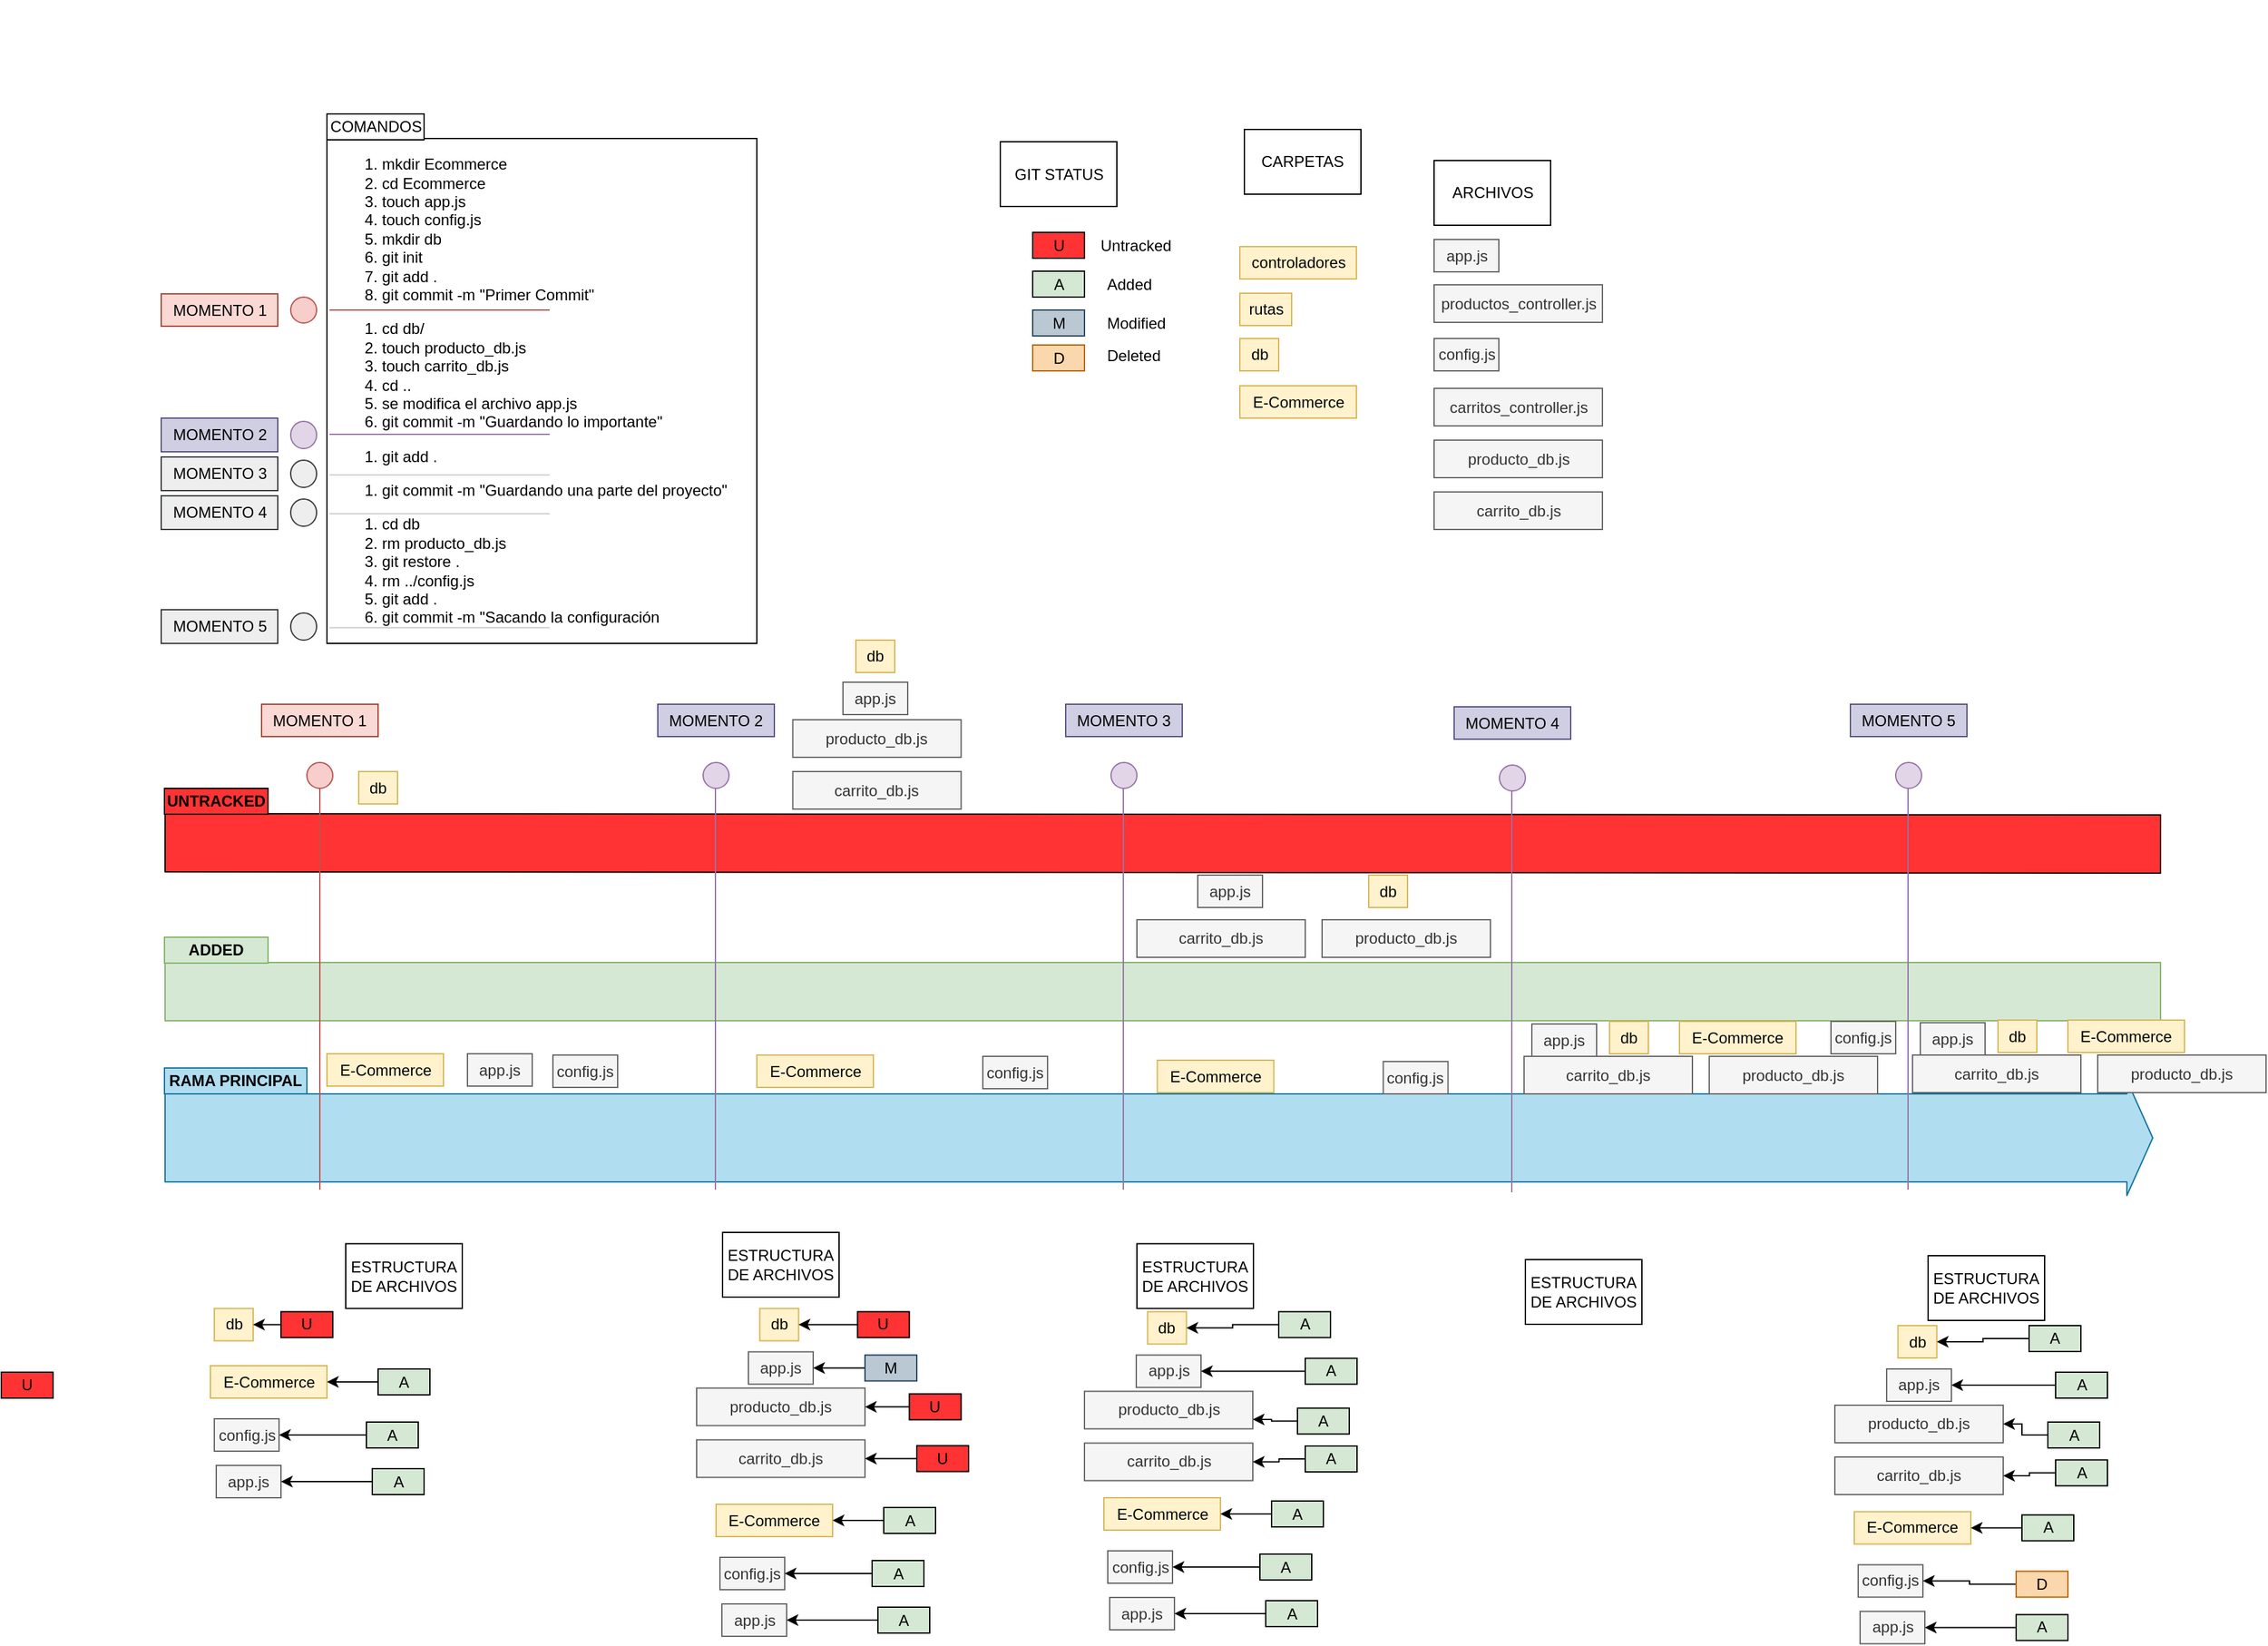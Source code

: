 <mxfile version="20.8.23" type="device"><diagram id="Q1jgo-IBdpxEwX5f6DpW" name="Page-1"><mxGraphModel dx="2763" dy="832" grid="1" gridSize="6" guides="1" tooltips="1" connect="1" arrows="1" fold="1" page="1" pageScale="1" pageWidth="827" pageHeight="1169" math="0" shadow="0"><root><mxCell id="0"/><mxCell id="1" parent="0"/><mxCell id="vh-Ll1Hj9v5p91iWlul9-16" value="" style="shape=flexArrow;endArrow=none;html=1;width=45;endSize=6.33;fillColor=#FF3333;endFill=0;" parent="1" edge="1"><mxGeometry width="50" height="50" relative="1" as="geometry"><mxPoint x="54" y="683" as="sourcePoint"/><mxPoint x="1596" y="684" as="targetPoint"/></mxGeometry></mxCell><mxCell id="vh-Ll1Hj9v5p91iWlul9-17" value="" style="shape=flexArrow;endArrow=none;html=1;width=45;endSize=6.33;fillColor=#d5e8d4;strokeColor=#82b366;endFill=0;" parent="1" edge="1"><mxGeometry width="50" height="50" relative="1" as="geometry"><mxPoint x="54" y="798" as="sourcePoint"/><mxPoint x="1596" y="798" as="targetPoint"/></mxGeometry></mxCell><mxCell id="vh-Ll1Hj9v5p91iWlul9-18" value="UNTRACKED" style="rounded=0;whiteSpace=wrap;html=1;fillColor=#FF3333;fontStyle=1" parent="1" vertex="1"><mxGeometry x="54" y="641" width="80" height="20" as="geometry"/></mxCell><mxCell id="vh-Ll1Hj9v5p91iWlul9-19" value="ADDED" style="rounded=0;whiteSpace=wrap;html=1;fillColor=#d5e8d4;strokeColor=#82b366;fontStyle=1" parent="1" vertex="1"><mxGeometry x="54" y="756" width="80" height="20" as="geometry"/></mxCell><mxCell id="nZQGEebqtkos3sUcWNV2-43" value="" style="shape=flexArrow;endArrow=classic;html=1;width=68;endSize=6.33;fillColor=#b1ddf0;strokeColor=#10739e;" parent="1" edge="1"><mxGeometry width="50" height="50" relative="1" as="geometry"><mxPoint x="54" y="911" as="sourcePoint"/><mxPoint x="1590" y="911" as="targetPoint"/></mxGeometry></mxCell><mxCell id="nZQGEebqtkos3sUcWNV2-47" value="RAMA PRINCIPAL" style="rounded=0;whiteSpace=wrap;html=1;fillColor=#b1ddf0;strokeColor=#10739e;fontStyle=1" parent="1" vertex="1"><mxGeometry x="54" y="857" width="110" height="20" as="geometry"/></mxCell><mxCell id="nZQGEebqtkos3sUcWNV2-48" value="" style="ellipse;whiteSpace=wrap;html=1;fillColor=#f8cecc;strokeColor=#b85450;" parent="1" vertex="1"><mxGeometry x="164" y="621" width="20" height="20" as="geometry"/></mxCell><mxCell id="nZQGEebqtkos3sUcWNV2-49" value="" style="endArrow=none;html=1;exitX=0.5;exitY=1;exitDx=0;exitDy=0;fillColor=#f8cecc;strokeColor=#b85450;" parent="1" source="nZQGEebqtkos3sUcWNV2-48" edge="1"><mxGeometry width="50" height="50" relative="1" as="geometry"><mxPoint x="134" y="660.5" as="sourcePoint"/><mxPoint x="174" y="951" as="targetPoint"/></mxGeometry></mxCell><mxCell id="nZQGEebqtkos3sUcWNV2-50" value="&lt;span&gt;ESTRUCTURA&lt;/span&gt;&lt;br&gt;&lt;span&gt;DE ARCHIVOS&lt;/span&gt;" style="rounded=0;whiteSpace=wrap;html=1;" parent="1" vertex="1"><mxGeometry x="194" y="992.75" width="90" height="50" as="geometry"/></mxCell><mxCell id="nZQGEebqtkos3sUcWNV2-70" value="U" style="rounded=0;whiteSpace=wrap;html=1;fillColor=#FF3333;" parent="1" vertex="1"><mxGeometry x="724.5" y="211.5" width="40" height="20" as="geometry"/></mxCell><mxCell id="nZQGEebqtkos3sUcWNV2-71" value="A" style="rounded=0;whiteSpace=wrap;html=1;fillColor=#D5E8D4;" parent="1" vertex="1"><mxGeometry x="724.5" y="241.5" width="40" height="20" as="geometry"/></mxCell><mxCell id="nZQGEebqtkos3sUcWNV2-72" value="M" style="rounded=0;whiteSpace=wrap;html=1;fillColor=#bac8d3;strokeColor=#23445d;" parent="1" vertex="1"><mxGeometry x="724.5" y="271.5" width="40" height="20" as="geometry"/></mxCell><mxCell id="nZQGEebqtkos3sUcWNV2-73" value="" style="ellipse;whiteSpace=wrap;html=1;fillColor=#e1d5e7;strokeColor=#9673a6;" parent="1" vertex="1"><mxGeometry x="470" y="621" width="20" height="20" as="geometry"/></mxCell><mxCell id="nZQGEebqtkos3sUcWNV2-74" value="" style="endArrow=none;html=1;exitX=0.5;exitY=1;exitDx=0;exitDy=0;fillColor=#e1d5e7;strokeColor=#9673a6;" parent="1" edge="1"><mxGeometry width="50" height="50" relative="1" as="geometry"><mxPoint x="479.5" y="641" as="sourcePoint"/><mxPoint x="479.5" y="951" as="targetPoint"/></mxGeometry></mxCell><mxCell id="nZQGEebqtkos3sUcWNV2-99" value="GIT STATUS" style="rounded=0;whiteSpace=wrap;html=1;" parent="1" vertex="1"><mxGeometry x="699.5" y="141.5" width="90" height="50" as="geometry"/></mxCell><mxCell id="nZQGEebqtkos3sUcWNV2-100" value="ARCHIVOS" style="rounded=0;whiteSpace=wrap;html=1;" parent="1" vertex="1"><mxGeometry x="1034.5" y="156" width="90" height="50" as="geometry"/></mxCell><mxCell id="nZQGEebqtkos3sUcWNV2-102" value="app.js" style="rounded=0;whiteSpace=wrap;html=1;fillColor=#f5f5f5;strokeColor=#666666;fontColor=#333333;" parent="1" vertex="1"><mxGeometry x="1034.5" y="217" width="50" height="25" as="geometry"/></mxCell><mxCell id="nZQGEebqtkos3sUcWNV2-111" value="controladores" style="rounded=0;whiteSpace=wrap;html=1;fillColor=#fff2cc;strokeColor=#d6b656;" parent="1" vertex="1"><mxGeometry x="884.5" y="222.5" width="90" height="25" as="geometry"/></mxCell><mxCell id="nZQGEebqtkos3sUcWNV2-112" value="rutas" style="rounded=0;whiteSpace=wrap;html=1;fillColor=#fff2cc;strokeColor=#d6b656;" parent="1" vertex="1"><mxGeometry x="884.5" y="258.5" width="40" height="25" as="geometry"/></mxCell><mxCell id="nZQGEebqtkos3sUcWNV2-113" value="E-Commerce" style="rounded=0;whiteSpace=wrap;html=1;fillColor=#fff2cc;strokeColor=#d6b656;" parent="1" vertex="1"><mxGeometry x="884.5" y="330" width="90" height="25" as="geometry"/></mxCell><mxCell id="nZQGEebqtkos3sUcWNV2-119" value="db" style="rounded=0;whiteSpace=wrap;html=1;fillColor=#fff2cc;strokeColor=#d6b656;" parent="1" vertex="1"><mxGeometry x="884.5" y="293.5" width="30" height="25" as="geometry"/></mxCell><mxCell id="nZQGEebqtkos3sUcWNV2-123" value="productos_controller.js" style="rounded=0;whiteSpace=wrap;html=1;fillColor=#f5f5f5;strokeColor=#666666;fontColor=#333333;" parent="1" vertex="1"><mxGeometry x="1034.5" y="252" width="130" height="29" as="geometry"/></mxCell><mxCell id="nZQGEebqtkos3sUcWNV2-124" value="carritos_controller.js" style="rounded=0;whiteSpace=wrap;html=1;fillColor=#f5f5f5;strokeColor=#666666;fontColor=#333333;" parent="1" vertex="1"><mxGeometry x="1034.5" y="332" width="130" height="29" as="geometry"/></mxCell><mxCell id="nZQGEebqtkos3sUcWNV2-127" value="producto_db.js" style="rounded=0;whiteSpace=wrap;html=1;fillColor=#f5f5f5;strokeColor=#666666;fontColor=#333333;" parent="1" vertex="1"><mxGeometry x="1034.5" y="372" width="130" height="29" as="geometry"/></mxCell><mxCell id="nZQGEebqtkos3sUcWNV2-128" value="carrito_db.js" style="rounded=0;whiteSpace=wrap;html=1;fillColor=#f5f5f5;strokeColor=#666666;fontColor=#333333;" parent="1" vertex="1"><mxGeometry x="1034.5" y="412" width="130" height="29" as="geometry"/></mxCell><mxCell id="nZQGEebqtkos3sUcWNV2-133" value="config.js" style="rounded=0;whiteSpace=wrap;html=1;fillColor=#f5f5f5;strokeColor=#666666;fontColor=#333333;" parent="1" vertex="1"><mxGeometry x="1034.5" y="293.5" width="50" height="25" as="geometry"/></mxCell><mxCell id="nZQGEebqtkos3sUcWNV2-134" value="CARPETAS" style="rounded=0;whiteSpace=wrap;html=1;" parent="1" vertex="1"><mxGeometry x="888" y="132" width="90" height="50" as="geometry"/></mxCell><mxCell id="nZQGEebqtkos3sUcWNV2-137" style="edgeStyle=none;rounded=0;orthogonalLoop=1;jettySize=auto;html=1;exitX=1;exitY=0.5;exitDx=0;exitDy=0;fillColor=#FF3333;" parent="1" edge="1"><mxGeometry relative="1" as="geometry"><mxPoint x="641.5" y="114" as="sourcePoint"/><mxPoint x="641.5" y="114" as="targetPoint"/></mxGeometry></mxCell><mxCell id="nZQGEebqtkos3sUcWNV2-140" value="MOMENTO 1" style="rounded=0;whiteSpace=wrap;html=1;fillColor=#fad9d5;strokeColor=#ae4132;" parent="1" vertex="1"><mxGeometry x="129" y="576" width="90" height="25" as="geometry"/></mxCell><mxCell id="nZQGEebqtkos3sUcWNV2-141" value="MOMENTO 2" style="rounded=0;whiteSpace=wrap;html=1;fillColor=#d0cee2;strokeColor=#56517e;" parent="1" vertex="1"><mxGeometry x="435" y="576" width="90" height="25" as="geometry"/></mxCell><mxCell id="nZQGEebqtkos3sUcWNV2-142" value="&lt;span&gt;ESTRUCTURA&lt;/span&gt;&lt;br&gt;&lt;span&gt;DE ARCHIVOS&lt;/span&gt;" style="rounded=0;whiteSpace=wrap;html=1;" parent="1" vertex="1"><mxGeometry x="485" y="984" width="90" height="50" as="geometry"/></mxCell><mxCell id="nZQGEebqtkos3sUcWNV2-144" value="D" style="rounded=0;whiteSpace=wrap;html=1;fillColor=#fad7ac;strokeColor=#b46504;" parent="1" vertex="1"><mxGeometry x="724.5" y="298.5" width="40" height="20" as="geometry"/></mxCell><mxCell id="nZQGEebqtkos3sUcWNV2-145" value="Untracked" style="text;html=1;align=left;verticalAlign=middle;resizable=0;points=[];autosize=1;" parent="1" vertex="1"><mxGeometry x="774.5" y="211.5" width="70" height="20" as="geometry"/></mxCell><mxCell id="nZQGEebqtkos3sUcWNV2-146" value="Added" style="text;html=1;align=left;verticalAlign=middle;resizable=0;points=[];autosize=1;" parent="1" vertex="1"><mxGeometry x="779.5" y="241.5" width="50" height="20" as="geometry"/></mxCell><mxCell id="nZQGEebqtkos3sUcWNV2-147" value="Modified" style="text;html=1;align=left;verticalAlign=middle;resizable=0;points=[];autosize=1;" parent="1" vertex="1"><mxGeometry x="779.5" y="271.5" width="60" height="20" as="geometry"/></mxCell><mxCell id="nZQGEebqtkos3sUcWNV2-148" value="Deleted" style="text;html=1;align=left;verticalAlign=middle;resizable=0;points=[];autosize=1;" parent="1" vertex="1"><mxGeometry x="779.5" y="296.5" width="60" height="20" as="geometry"/></mxCell><mxCell id="nZQGEebqtkos3sUcWNV2-268" style="edgeStyle=none;rounded=0;orthogonalLoop=1;jettySize=auto;html=1;exitX=1;exitY=1;exitDx=0;exitDy=0;fillColor=#FF3333;fontColor=#FFFFFF;" parent="1" edge="1"><mxGeometry relative="1" as="geometry"><mxPoint x="1180" y="40" as="sourcePoint"/><mxPoint x="1180" y="40" as="targetPoint"/></mxGeometry></mxCell><mxCell id="vh-Ll1Hj9v5p91iWlul9-20" value="&lt;ol&gt;&lt;li&gt;mkdir Ecommerce&lt;/li&gt;&lt;li&gt;cd Ecommerce&lt;/li&gt;&lt;li&gt;touch app.js&lt;/li&gt;&lt;li&gt;touch config.js&lt;/li&gt;&lt;li&gt;mkdir db&lt;/li&gt;&lt;li&gt;git init&amp;nbsp;&lt;/li&gt;&lt;li&gt;git add .&lt;/li&gt;&lt;li&gt;git commit -m &quot;Primer Commit&quot;&lt;/li&gt;&lt;/ol&gt;&lt;ol&gt;&lt;li&gt;&lt;span&gt;cd db/&lt;/span&gt;&lt;br&gt;&lt;/li&gt;&lt;li&gt;touch producto_db.js&lt;/li&gt;&lt;li&gt;touch carrito_db.js&lt;/li&gt;&lt;li&gt;cd ..&lt;/li&gt;&lt;li&gt;se modifica el archivo app.js&lt;/li&gt;&lt;li&gt;git commit -m &quot;Guardando lo importante&quot;&lt;/li&gt;&lt;/ol&gt;&lt;ol&gt;&lt;li&gt;git add .&lt;/li&gt;&lt;/ol&gt;&lt;ol&gt;&lt;li&gt;git commit -m &quot;Guardando una parte del proyecto&quot;&lt;/li&gt;&lt;/ol&gt;&lt;ol&gt;&lt;li&gt;cd db&lt;/li&gt;&lt;li&gt;rm producto_db.js&lt;/li&gt;&lt;li&gt;git restore .&amp;nbsp;&amp;nbsp;&lt;/li&gt;&lt;li&gt;rm ../config.js&lt;/li&gt;&lt;li&gt;git add .&lt;/li&gt;&lt;li&gt;git commit -m &quot;Sacando la configuración&lt;/li&gt;&lt;/ol&gt;" style="rounded=0;whiteSpace=wrap;html=1;align=left;" parent="1" vertex="1"><mxGeometry x="179.5" y="139" width="332" height="390" as="geometry"/></mxCell><mxCell id="vh-Ll1Hj9v5p91iWlul9-29" value="COMANDOS" style="rounded=0;whiteSpace=wrap;html=1;" parent="1" vertex="1"><mxGeometry x="179.5" y="120" width="75" height="20" as="geometry"/></mxCell><mxCell id="vh-Ll1Hj9v5p91iWlul9-48" value="" style="ellipse;whiteSpace=wrap;html=1;fillColor=#f8cecc;strokeColor=#b85450;" parent="1" vertex="1"><mxGeometry x="151.5" y="261.5" width="20" height="20" as="geometry"/></mxCell><mxCell id="vh-Ll1Hj9v5p91iWlul9-49" value="" style="endArrow=none;html=1;entryX=1;entryY=0.25;entryDx=0;entryDy=0;exitX=0;exitY=0.25;exitDx=0;exitDy=0;fillColor=#f8cecc;strokeColor=#b85450;" parent="1" edge="1"><mxGeometry width="50" height="50" relative="1" as="geometry"><mxPoint x="181.5" y="271.5" as="sourcePoint"/><mxPoint x="351.5" y="271.5" as="targetPoint"/></mxGeometry></mxCell><mxCell id="vh-Ll1Hj9v5p91iWlul9-50" value="" style="ellipse;whiteSpace=wrap;html=1;fillColor=#e1d5e7;strokeColor=#9673a6;" parent="1" vertex="1"><mxGeometry x="151.5" y="357.5" width="20" height="21" as="geometry"/></mxCell><mxCell id="vh-Ll1Hj9v5p91iWlul9-51" value="" style="endArrow=none;html=1;entryX=1;entryY=0.25;entryDx=0;entryDy=0;exitX=0;exitY=0.25;exitDx=0;exitDy=0;fillColor=#e1d5e7;strokeColor=#9673a6;" parent="1" edge="1"><mxGeometry width="50" height="50" relative="1" as="geometry"><mxPoint x="181.5" y="367.5" as="sourcePoint"/><mxPoint x="351.5" y="367.5" as="targetPoint"/></mxGeometry></mxCell><mxCell id="vh-Ll1Hj9v5p91iWlul9-52" value="MOMENTO 1" style="rounded=0;whiteSpace=wrap;html=1;fillColor=#fad9d5;strokeColor=#ae4132;" parent="1" vertex="1"><mxGeometry x="51.5" y="259" width="90" height="25" as="geometry"/></mxCell><mxCell id="vh-Ll1Hj9v5p91iWlul9-53" value="MOMENTO 2" style="rounded=0;whiteSpace=wrap;html=1;fillColor=#d0cee2;strokeColor=#56517e;" parent="1" vertex="1"><mxGeometry x="51.5" y="355" width="90" height="26" as="geometry"/></mxCell><mxCell id="vh-Ll1Hj9v5p91iWlul9-54" value="" style="ellipse;whiteSpace=wrap;html=1;fillColor=#eeeeee;strokeColor=#36393d;" parent="1" vertex="1"><mxGeometry x="151.5" y="387.5" width="20" height="21" as="geometry"/></mxCell><mxCell id="vh-Ll1Hj9v5p91iWlul9-55" value="MOMENTO 3" style="rounded=0;whiteSpace=wrap;html=1;fillColor=#eeeeee;strokeColor=#36393d;" parent="1" vertex="1"><mxGeometry x="51.5" y="385" width="90" height="26" as="geometry"/></mxCell><mxCell id="vh-Ll1Hj9v5p91iWlul9-56" value="" style="endArrow=none;html=1;entryX=1;entryY=0.25;entryDx=0;entryDy=0;exitX=0;exitY=0.25;exitDx=0;exitDy=0;fillColor=#f9f7ed;strokeColor=#CCCCCC;" parent="1" edge="1"><mxGeometry width="50" height="50" relative="1" as="geometry"><mxPoint x="181.5" y="398.91" as="sourcePoint"/><mxPoint x="351.5" y="398.91" as="targetPoint"/></mxGeometry></mxCell><mxCell id="vh-Ll1Hj9v5p91iWlul9-57" value="" style="ellipse;whiteSpace=wrap;html=1;fillColor=#eeeeee;strokeColor=#36393d;" parent="1" vertex="1"><mxGeometry x="151.5" y="417.5" width="20" height="21" as="geometry"/></mxCell><mxCell id="vh-Ll1Hj9v5p91iWlul9-58" value="MOMENTO 4" style="rounded=0;whiteSpace=wrap;html=1;fillColor=#eeeeee;strokeColor=#36393d;" parent="1" vertex="1"><mxGeometry x="51.5" y="415" width="90" height="26" as="geometry"/></mxCell><mxCell id="vh-Ll1Hj9v5p91iWlul9-59" value="" style="endArrow=none;html=1;entryX=1;entryY=0.25;entryDx=0;entryDy=0;exitX=0;exitY=0.25;exitDx=0;exitDy=0;fillColor=#f9f7ed;strokeColor=#CCCCCC;" parent="1" edge="1"><mxGeometry width="50" height="50" relative="1" as="geometry"><mxPoint x="181.5" y="428.91" as="sourcePoint"/><mxPoint x="351.5" y="428.91" as="targetPoint"/></mxGeometry></mxCell><mxCell id="vh-Ll1Hj9v5p91iWlul9-60" value="" style="ellipse;whiteSpace=wrap;html=1;fillColor=#eeeeee;strokeColor=#36393d;" parent="1" vertex="1"><mxGeometry x="151.5" y="505.5" width="20" height="21" as="geometry"/></mxCell><mxCell id="vh-Ll1Hj9v5p91iWlul9-61" value="MOMENTO 5" style="rounded=0;whiteSpace=wrap;html=1;fillColor=#eeeeee;strokeColor=#36393d;" parent="1" vertex="1"><mxGeometry x="51.5" y="503" width="90" height="26" as="geometry"/></mxCell><mxCell id="vh-Ll1Hj9v5p91iWlul9-62" value="" style="endArrow=none;html=1;entryX=1;entryY=0.25;entryDx=0;entryDy=0;exitX=0;exitY=0.25;exitDx=0;exitDy=0;fillColor=#f9f7ed;strokeColor=#CCCCCC;" parent="1" edge="1"><mxGeometry width="50" height="50" relative="1" as="geometry"><mxPoint x="181.5" y="516.91" as="sourcePoint"/><mxPoint x="351.5" y="516.91" as="targetPoint"/></mxGeometry></mxCell><mxCell id="hfwlaIx6xpFnN-1WOw1m-16" value="" style="ellipse;whiteSpace=wrap;html=1;fillColor=#e1d5e7;strokeColor=#9673a6;" parent="1" vertex="1"><mxGeometry x="785" y="621" width="20" height="20" as="geometry"/></mxCell><mxCell id="hfwlaIx6xpFnN-1WOw1m-17" value="" style="endArrow=none;html=1;exitX=0.5;exitY=1;exitDx=0;exitDy=0;fillColor=#e1d5e7;strokeColor=#9673a6;" parent="1" edge="1"><mxGeometry width="50" height="50" relative="1" as="geometry"><mxPoint x="794.5" y="641" as="sourcePoint"/><mxPoint x="794.5" y="951" as="targetPoint"/></mxGeometry></mxCell><mxCell id="hfwlaIx6xpFnN-1WOw1m-18" value="MOMENTO 3" style="rounded=0;whiteSpace=wrap;html=1;fillColor=#d0cee2;strokeColor=#56517e;" parent="1" vertex="1"><mxGeometry x="750" y="576" width="90" height="25" as="geometry"/></mxCell><mxCell id="hfwlaIx6xpFnN-1WOw1m-19" value="" style="ellipse;whiteSpace=wrap;html=1;fillColor=#e1d5e7;strokeColor=#9673a6;" parent="1" vertex="1"><mxGeometry x="1085" y="623" width="20" height="20" as="geometry"/></mxCell><mxCell id="hfwlaIx6xpFnN-1WOw1m-20" value="" style="endArrow=none;html=1;exitX=0.5;exitY=1;exitDx=0;exitDy=0;fillColor=#e1d5e7;strokeColor=#9673a6;" parent="1" edge="1"><mxGeometry width="50" height="50" relative="1" as="geometry"><mxPoint x="1094.5" y="643" as="sourcePoint"/><mxPoint x="1094.5" y="953" as="targetPoint"/></mxGeometry></mxCell><mxCell id="hfwlaIx6xpFnN-1WOw1m-21" value="MOMENTO 4" style="rounded=0;whiteSpace=wrap;html=1;fillColor=#d0cee2;strokeColor=#56517e;" parent="1" vertex="1"><mxGeometry x="1050" y="578" width="90" height="25" as="geometry"/></mxCell><mxCell id="hfwlaIx6xpFnN-1WOw1m-22" value="" style="ellipse;whiteSpace=wrap;html=1;fillColor=#e1d5e7;strokeColor=#9673a6;" parent="1" vertex="1"><mxGeometry x="1391" y="621" width="20" height="20" as="geometry"/></mxCell><mxCell id="hfwlaIx6xpFnN-1WOw1m-23" value="" style="endArrow=none;html=1;exitX=0.5;exitY=1;exitDx=0;exitDy=0;fillColor=#e1d5e7;strokeColor=#9673a6;" parent="1" edge="1"><mxGeometry width="50" height="50" relative="1" as="geometry"><mxPoint x="1400.5" y="641" as="sourcePoint"/><mxPoint x="1400.5" y="951" as="targetPoint"/></mxGeometry></mxCell><mxCell id="hfwlaIx6xpFnN-1WOw1m-24" value="MOMENTO 5" style="rounded=0;whiteSpace=wrap;html=1;fillColor=#d0cee2;strokeColor=#56517e;" parent="1" vertex="1"><mxGeometry x="1356" y="576" width="90" height="25" as="geometry"/></mxCell><mxCell id="0jcc2-lilcv3EtLiy_Hs-7" value="&lt;span&gt;ESTRUCTURA&lt;/span&gt;&lt;br&gt;&lt;span&gt;DE ARCHIVOS&lt;/span&gt;" style="rounded=0;whiteSpace=wrap;html=1;" parent="1" vertex="1"><mxGeometry x="805" y="992.75" width="90" height="50" as="geometry"/></mxCell><mxCell id="0jcc2-lilcv3EtLiy_Hs-11" value="&lt;span&gt;ESTRUCTURA&lt;/span&gt;&lt;br&gt;&lt;span&gt;DE ARCHIVOS&lt;/span&gt;" style="rounded=0;whiteSpace=wrap;html=1;" parent="1" vertex="1"><mxGeometry x="1105" y="1005" width="90" height="50" as="geometry"/></mxCell><mxCell id="ArHEHIcfYodFKck74yez-31" value="&lt;span&gt;ESTRUCTURA&lt;/span&gt;&lt;br&gt;&lt;span&gt;DE ARCHIVOS&lt;/span&gt;" style="rounded=0;whiteSpace=wrap;html=1;" parent="1" vertex="1"><mxGeometry x="1416" y="1002" width="90" height="50" as="geometry"/></mxCell><mxCell id="LRdM0uvITaPhml4uvHQA-1" value="E-Commerce" style="rounded=0;whiteSpace=wrap;html=1;fillColor=#fff2cc;strokeColor=#d6b656;" vertex="1" parent="1"><mxGeometry x="179.5" y="846" width="90" height="25" as="geometry"/></mxCell><mxCell id="LRdM0uvITaPhml4uvHQA-2" value="db" style="rounded=0;whiteSpace=wrap;html=1;fillColor=#fff2cc;strokeColor=#d6b656;" vertex="1" parent="1"><mxGeometry x="204" y="628" width="30" height="25" as="geometry"/></mxCell><mxCell id="LRdM0uvITaPhml4uvHQA-3" value="app.js" style="rounded=0;whiteSpace=wrap;html=1;fillColor=#f5f5f5;strokeColor=#666666;fontColor=#333333;" vertex="1" parent="1"><mxGeometry x="288" y="846" width="50" height="25" as="geometry"/></mxCell><mxCell id="LRdM0uvITaPhml4uvHQA-4" value="config.js" style="rounded=0;whiteSpace=wrap;html=1;fillColor=#f5f5f5;strokeColor=#666666;fontColor=#333333;" vertex="1" parent="1"><mxGeometry x="354" y="847" width="50" height="25" as="geometry"/></mxCell><mxCell id="LRdM0uvITaPhml4uvHQA-5" value="E-Commerce" style="rounded=0;whiteSpace=wrap;html=1;fillColor=#fff2cc;strokeColor=#d6b656;" vertex="1" parent="1"><mxGeometry x="89.5" y="1087" width="90" height="25" as="geometry"/></mxCell><mxCell id="LRdM0uvITaPhml4uvHQA-6" value="app.js" style="rounded=0;whiteSpace=wrap;html=1;fillColor=#f5f5f5;strokeColor=#666666;fontColor=#333333;" vertex="1" parent="1"><mxGeometry x="94" y="1164" width="50" height="25" as="geometry"/></mxCell><mxCell id="LRdM0uvITaPhml4uvHQA-7" value="config.js" style="rounded=0;whiteSpace=wrap;html=1;fillColor=#f5f5f5;strokeColor=#666666;fontColor=#333333;" vertex="1" parent="1"><mxGeometry x="92.5" y="1128" width="50" height="25" as="geometry"/></mxCell><mxCell id="LRdM0uvITaPhml4uvHQA-44" style="edgeStyle=orthogonalEdgeStyle;rounded=0;orthogonalLoop=1;jettySize=auto;html=1;entryX=1;entryY=0.5;entryDx=0;entryDy=0;" edge="1" parent="1" source="LRdM0uvITaPhml4uvHQA-8" target="LRdM0uvITaPhml4uvHQA-5"><mxGeometry relative="1" as="geometry"/></mxCell><mxCell id="LRdM0uvITaPhml4uvHQA-8" value="A" style="rounded=0;whiteSpace=wrap;html=1;fillColor=#D5E8D4;" vertex="1" parent="1"><mxGeometry x="219" y="1089.5" width="40" height="20" as="geometry"/></mxCell><mxCell id="LRdM0uvITaPhml4uvHQA-9" value="db" style="rounded=0;whiteSpace=wrap;html=1;fillColor=#fff2cc;strokeColor=#d6b656;" vertex="1" parent="1"><mxGeometry x="92.5" y="1042.75" width="30" height="25" as="geometry"/></mxCell><mxCell id="LRdM0uvITaPhml4uvHQA-41" style="edgeStyle=orthogonalEdgeStyle;rounded=0;orthogonalLoop=1;jettySize=auto;html=1;entryX=1;entryY=0.5;entryDx=0;entryDy=0;" edge="1" parent="1" source="LRdM0uvITaPhml4uvHQA-10" target="LRdM0uvITaPhml4uvHQA-9"><mxGeometry relative="1" as="geometry"/></mxCell><mxCell id="LRdM0uvITaPhml4uvHQA-10" value="U" style="rounded=0;whiteSpace=wrap;html=1;fillColor=#FF3333;" vertex="1" parent="1"><mxGeometry x="144" y="1045.25" width="40" height="20" as="geometry"/></mxCell><mxCell id="LRdM0uvITaPhml4uvHQA-11" value="producto_db.js" style="rounded=0;whiteSpace=wrap;html=1;fillColor=#f5f5f5;strokeColor=#666666;fontColor=#333333;" vertex="1" parent="1"><mxGeometry x="539.25" y="588" width="130" height="29" as="geometry"/></mxCell><mxCell id="LRdM0uvITaPhml4uvHQA-12" value="carrito_db.js" style="rounded=0;whiteSpace=wrap;html=1;fillColor=#f5f5f5;strokeColor=#666666;fontColor=#333333;" vertex="1" parent="1"><mxGeometry x="539.25" y="628" width="130" height="29" as="geometry"/></mxCell><mxCell id="LRdM0uvITaPhml4uvHQA-13" value="U" style="rounded=0;whiteSpace=wrap;html=1;fillColor=#FF3333;" vertex="1" parent="1"><mxGeometry x="-72" y="1092" width="40" height="20" as="geometry"/></mxCell><mxCell id="LRdM0uvITaPhml4uvHQA-14" value="app.js" style="rounded=0;whiteSpace=wrap;html=1;fillColor=#f5f5f5;strokeColor=#666666;fontColor=#333333;" vertex="1" parent="1"><mxGeometry x="578" y="559" width="50" height="25" as="geometry"/></mxCell><mxCell id="LRdM0uvITaPhml4uvHQA-15" value="db" style="rounded=0;whiteSpace=wrap;html=1;fillColor=#fff2cc;strokeColor=#d6b656;" vertex="1" parent="1"><mxGeometry x="588" y="526.5" width="30" height="25" as="geometry"/></mxCell><mxCell id="LRdM0uvITaPhml4uvHQA-16" value="producto_db.js" style="rounded=0;whiteSpace=wrap;html=1;fillColor=#f5f5f5;strokeColor=#666666;fontColor=#333333;" vertex="1" parent="1"><mxGeometry x="948" y="742.5" width="130" height="29" as="geometry"/></mxCell><mxCell id="LRdM0uvITaPhml4uvHQA-17" value="carrito_db.js" style="rounded=0;whiteSpace=wrap;html=1;fillColor=#f5f5f5;strokeColor=#666666;fontColor=#333333;" vertex="1" parent="1"><mxGeometry x="805" y="742.5" width="130" height="29" as="geometry"/></mxCell><mxCell id="LRdM0uvITaPhml4uvHQA-18" value="app.js" style="rounded=0;whiteSpace=wrap;html=1;fillColor=#f5f5f5;strokeColor=#666666;fontColor=#333333;" vertex="1" parent="1"><mxGeometry x="852" y="708" width="50" height="25" as="geometry"/></mxCell><mxCell id="LRdM0uvITaPhml4uvHQA-19" value="db" style="rounded=0;whiteSpace=wrap;html=1;fillColor=#fff2cc;strokeColor=#d6b656;" vertex="1" parent="1"><mxGeometry x="984" y="708" width="30" height="25" as="geometry"/></mxCell><mxCell id="LRdM0uvITaPhml4uvHQA-21" value="producto_db.js" style="rounded=0;whiteSpace=wrap;html=1;fillColor=#f5f5f5;strokeColor=#666666;fontColor=#333333;" vertex="1" parent="1"><mxGeometry x="1247" y="848" width="130" height="29" as="geometry"/></mxCell><mxCell id="LRdM0uvITaPhml4uvHQA-22" value="carrito_db.js" style="rounded=0;whiteSpace=wrap;html=1;fillColor=#f5f5f5;strokeColor=#666666;fontColor=#333333;" vertex="1" parent="1"><mxGeometry x="1104" y="848" width="130" height="29" as="geometry"/></mxCell><mxCell id="LRdM0uvITaPhml4uvHQA-23" value="app.js" style="rounded=0;whiteSpace=wrap;html=1;fillColor=#f5f5f5;strokeColor=#666666;fontColor=#333333;" vertex="1" parent="1"><mxGeometry x="1110" y="823" width="50" height="25" as="geometry"/></mxCell><mxCell id="LRdM0uvITaPhml4uvHQA-24" value="db" style="rounded=0;whiteSpace=wrap;html=1;fillColor=#fff2cc;strokeColor=#d6b656;" vertex="1" parent="1"><mxGeometry x="1170" y="821" width="30" height="25" as="geometry"/></mxCell><mxCell id="LRdM0uvITaPhml4uvHQA-25" value="E-Commerce" style="rounded=0;whiteSpace=wrap;html=1;fillColor=#fff2cc;strokeColor=#d6b656;" vertex="1" parent="1"><mxGeometry x="1224" y="821" width="90" height="25" as="geometry"/></mxCell><mxCell id="LRdM0uvITaPhml4uvHQA-27" value="config.js" style="rounded=0;whiteSpace=wrap;html=1;fillColor=#f5f5f5;strokeColor=#666666;fontColor=#333333;" vertex="1" parent="1"><mxGeometry x="1341" y="821" width="50" height="25" as="geometry"/></mxCell><mxCell id="LRdM0uvITaPhml4uvHQA-31" value="E-Commerce" style="rounded=0;whiteSpace=wrap;html=1;fillColor=#fff2cc;strokeColor=#d6b656;" vertex="1" parent="1"><mxGeometry x="511.5" y="847" width="90" height="25" as="geometry"/></mxCell><mxCell id="LRdM0uvITaPhml4uvHQA-32" value="config.js" style="rounded=0;whiteSpace=wrap;html=1;fillColor=#f5f5f5;strokeColor=#666666;fontColor=#333333;" vertex="1" parent="1"><mxGeometry x="686" y="848" width="50" height="25" as="geometry"/></mxCell><mxCell id="LRdM0uvITaPhml4uvHQA-33" value="E-Commerce" style="rounded=0;whiteSpace=wrap;html=1;fillColor=#fff2cc;strokeColor=#d6b656;" vertex="1" parent="1"><mxGeometry x="820.75" y="851" width="90" height="25" as="geometry"/></mxCell><mxCell id="LRdM0uvITaPhml4uvHQA-34" value="config.js" style="rounded=0;whiteSpace=wrap;html=1;fillColor=#f5f5f5;strokeColor=#666666;fontColor=#333333;" vertex="1" parent="1"><mxGeometry x="995.25" y="852" width="50" height="25" as="geometry"/></mxCell><mxCell id="LRdM0uvITaPhml4uvHQA-35" value="producto_db.js" style="rounded=0;whiteSpace=wrap;html=1;fillColor=#f5f5f5;strokeColor=#666666;fontColor=#333333;" vertex="1" parent="1"><mxGeometry x="1547" y="847" width="130" height="29" as="geometry"/></mxCell><mxCell id="LRdM0uvITaPhml4uvHQA-36" value="carrito_db.js" style="rounded=0;whiteSpace=wrap;html=1;fillColor=#f5f5f5;strokeColor=#666666;fontColor=#333333;" vertex="1" parent="1"><mxGeometry x="1404" y="847" width="130" height="29" as="geometry"/></mxCell><mxCell id="LRdM0uvITaPhml4uvHQA-37" value="app.js" style="rounded=0;whiteSpace=wrap;html=1;fillColor=#f5f5f5;strokeColor=#666666;fontColor=#333333;" vertex="1" parent="1"><mxGeometry x="1410" y="822" width="50" height="25" as="geometry"/></mxCell><mxCell id="LRdM0uvITaPhml4uvHQA-38" value="db" style="rounded=0;whiteSpace=wrap;html=1;fillColor=#fff2cc;strokeColor=#d6b656;" vertex="1" parent="1"><mxGeometry x="1470" y="820" width="30" height="25" as="geometry"/></mxCell><mxCell id="LRdM0uvITaPhml4uvHQA-39" value="E-Commerce" style="rounded=0;whiteSpace=wrap;html=1;fillColor=#fff2cc;strokeColor=#d6b656;" vertex="1" parent="1"><mxGeometry x="1524" y="820" width="90" height="25" as="geometry"/></mxCell><mxCell id="LRdM0uvITaPhml4uvHQA-43" style="edgeStyle=orthogonalEdgeStyle;rounded=0;orthogonalLoop=1;jettySize=auto;html=1;exitX=0.5;exitY=1;exitDx=0;exitDy=0;" edge="1" parent="1" source="LRdM0uvITaPhml4uvHQA-6" target="LRdM0uvITaPhml4uvHQA-6"><mxGeometry relative="1" as="geometry"/></mxCell><mxCell id="LRdM0uvITaPhml4uvHQA-46" style="edgeStyle=orthogonalEdgeStyle;rounded=0;orthogonalLoop=1;jettySize=auto;html=1;entryX=1;entryY=0.5;entryDx=0;entryDy=0;" edge="1" parent="1" source="LRdM0uvITaPhml4uvHQA-45" target="LRdM0uvITaPhml4uvHQA-7"><mxGeometry relative="1" as="geometry"/></mxCell><mxCell id="LRdM0uvITaPhml4uvHQA-45" value="A" style="rounded=0;whiteSpace=wrap;html=1;fillColor=#D5E8D4;" vertex="1" parent="1"><mxGeometry x="210" y="1130.5" width="40" height="20" as="geometry"/></mxCell><mxCell id="LRdM0uvITaPhml4uvHQA-51" style="edgeStyle=orthogonalEdgeStyle;rounded=0;orthogonalLoop=1;jettySize=auto;html=1;entryX=1;entryY=0.5;entryDx=0;entryDy=0;" edge="1" parent="1" source="LRdM0uvITaPhml4uvHQA-50" target="LRdM0uvITaPhml4uvHQA-6"><mxGeometry relative="1" as="geometry"/></mxCell><mxCell id="LRdM0uvITaPhml4uvHQA-50" value="A" style="rounded=0;whiteSpace=wrap;html=1;fillColor=#D5E8D4;" vertex="1" parent="1"><mxGeometry x="214.5" y="1166.5" width="40" height="20" as="geometry"/></mxCell><mxCell id="LRdM0uvITaPhml4uvHQA-52" value="producto_db.js" style="rounded=0;whiteSpace=wrap;html=1;fillColor=#f5f5f5;strokeColor=#666666;fontColor=#333333;" vertex="1" parent="1"><mxGeometry x="465" y="1104.25" width="130" height="29" as="geometry"/></mxCell><mxCell id="LRdM0uvITaPhml4uvHQA-53" value="carrito_db.js" style="rounded=0;whiteSpace=wrap;html=1;fillColor=#f5f5f5;strokeColor=#666666;fontColor=#333333;" vertex="1" parent="1"><mxGeometry x="465" y="1144.25" width="130" height="29" as="geometry"/></mxCell><mxCell id="LRdM0uvITaPhml4uvHQA-54" value="app.js" style="rounded=0;whiteSpace=wrap;html=1;fillColor=#f5f5f5;strokeColor=#666666;fontColor=#333333;" vertex="1" parent="1"><mxGeometry x="505" y="1076.25" width="50" height="25" as="geometry"/></mxCell><mxCell id="LRdM0uvITaPhml4uvHQA-55" value="db" style="rounded=0;whiteSpace=wrap;html=1;fillColor=#fff2cc;strokeColor=#d6b656;" vertex="1" parent="1"><mxGeometry x="513.75" y="1042.75" width="30" height="25" as="geometry"/></mxCell><mxCell id="LRdM0uvITaPhml4uvHQA-57" style="edgeStyle=orthogonalEdgeStyle;rounded=0;orthogonalLoop=1;jettySize=auto;html=1;entryX=1;entryY=0.5;entryDx=0;entryDy=0;" edge="1" parent="1" source="LRdM0uvITaPhml4uvHQA-56" target="LRdM0uvITaPhml4uvHQA-55"><mxGeometry relative="1" as="geometry"/></mxCell><mxCell id="LRdM0uvITaPhml4uvHQA-56" value="U" style="rounded=0;whiteSpace=wrap;html=1;fillColor=#FF3333;" vertex="1" parent="1"><mxGeometry x="589.25" y="1045.25" width="40" height="20" as="geometry"/></mxCell><mxCell id="LRdM0uvITaPhml4uvHQA-61" style="edgeStyle=orthogonalEdgeStyle;rounded=0;orthogonalLoop=1;jettySize=auto;html=1;" edge="1" parent="1" source="LRdM0uvITaPhml4uvHQA-60" target="LRdM0uvITaPhml4uvHQA-54"><mxGeometry relative="1" as="geometry"/></mxCell><mxCell id="LRdM0uvITaPhml4uvHQA-60" value="M" style="rounded=0;whiteSpace=wrap;html=1;fillColor=#bac8d3;strokeColor=#23445d;" vertex="1" parent="1"><mxGeometry x="595" y="1078.75" width="40" height="20" as="geometry"/></mxCell><mxCell id="LRdM0uvITaPhml4uvHQA-63" style="edgeStyle=orthogonalEdgeStyle;rounded=0;orthogonalLoop=1;jettySize=auto;html=1;" edge="1" parent="1" source="LRdM0uvITaPhml4uvHQA-62" target="LRdM0uvITaPhml4uvHQA-52"><mxGeometry relative="1" as="geometry"/></mxCell><mxCell id="LRdM0uvITaPhml4uvHQA-62" value="U" style="rounded=0;whiteSpace=wrap;html=1;fillColor=#FF3333;" vertex="1" parent="1"><mxGeometry x="629.25" y="1108.75" width="40" height="20" as="geometry"/></mxCell><mxCell id="LRdM0uvITaPhml4uvHQA-65" style="edgeStyle=orthogonalEdgeStyle;rounded=0;orthogonalLoop=1;jettySize=auto;html=1;entryX=1;entryY=0.5;entryDx=0;entryDy=0;" edge="1" parent="1" source="LRdM0uvITaPhml4uvHQA-64" target="LRdM0uvITaPhml4uvHQA-53"><mxGeometry relative="1" as="geometry"/></mxCell><mxCell id="LRdM0uvITaPhml4uvHQA-64" value="U" style="rounded=0;whiteSpace=wrap;html=1;fillColor=#FF3333;" vertex="1" parent="1"><mxGeometry x="635" y="1148.75" width="40" height="20" as="geometry"/></mxCell><mxCell id="LRdM0uvITaPhml4uvHQA-74" value="E-Commerce" style="rounded=0;whiteSpace=wrap;html=1;fillColor=#fff2cc;strokeColor=#d6b656;" vertex="1" parent="1"><mxGeometry x="480" y="1194" width="90" height="25" as="geometry"/></mxCell><mxCell id="LRdM0uvITaPhml4uvHQA-75" value="app.js" style="rounded=0;whiteSpace=wrap;html=1;fillColor=#f5f5f5;strokeColor=#666666;fontColor=#333333;" vertex="1" parent="1"><mxGeometry x="484.5" y="1271" width="50" height="25" as="geometry"/></mxCell><mxCell id="LRdM0uvITaPhml4uvHQA-76" value="config.js" style="rounded=0;whiteSpace=wrap;html=1;fillColor=#f5f5f5;strokeColor=#666666;fontColor=#333333;" vertex="1" parent="1"><mxGeometry x="483" y="1235" width="50" height="25" as="geometry"/></mxCell><mxCell id="LRdM0uvITaPhml4uvHQA-80" style="edgeStyle=orthogonalEdgeStyle;rounded=0;orthogonalLoop=1;jettySize=auto;html=1;entryX=1;entryY=0.5;entryDx=0;entryDy=0;" edge="1" parent="1" source="LRdM0uvITaPhml4uvHQA-77" target="LRdM0uvITaPhml4uvHQA-74"><mxGeometry relative="1" as="geometry"/></mxCell><mxCell id="LRdM0uvITaPhml4uvHQA-77" value="A" style="rounded=0;whiteSpace=wrap;html=1;fillColor=#D5E8D4;" vertex="1" parent="1"><mxGeometry x="609.5" y="1196.5" width="40" height="20" as="geometry"/></mxCell><mxCell id="LRdM0uvITaPhml4uvHQA-81" style="edgeStyle=orthogonalEdgeStyle;rounded=0;orthogonalLoop=1;jettySize=auto;html=1;" edge="1" parent="1" source="LRdM0uvITaPhml4uvHQA-78" target="LRdM0uvITaPhml4uvHQA-76"><mxGeometry relative="1" as="geometry"/></mxCell><mxCell id="LRdM0uvITaPhml4uvHQA-78" value="A" style="rounded=0;whiteSpace=wrap;html=1;fillColor=#D5E8D4;" vertex="1" parent="1"><mxGeometry x="600.5" y="1237.5" width="40" height="20" as="geometry"/></mxCell><mxCell id="LRdM0uvITaPhml4uvHQA-82" style="edgeStyle=orthogonalEdgeStyle;rounded=0;orthogonalLoop=1;jettySize=auto;html=1;" edge="1" parent="1" source="LRdM0uvITaPhml4uvHQA-79" target="LRdM0uvITaPhml4uvHQA-75"><mxGeometry relative="1" as="geometry"/></mxCell><mxCell id="LRdM0uvITaPhml4uvHQA-79" value="A" style="rounded=0;whiteSpace=wrap;html=1;fillColor=#D5E8D4;" vertex="1" parent="1"><mxGeometry x="605" y="1273.5" width="40" height="20" as="geometry"/></mxCell><mxCell id="LRdM0uvITaPhml4uvHQA-83" value="E-Commerce" style="rounded=0;whiteSpace=wrap;html=1;fillColor=#fff2cc;strokeColor=#d6b656;" vertex="1" parent="1"><mxGeometry x="779.5" y="1189" width="90" height="25" as="geometry"/></mxCell><mxCell id="LRdM0uvITaPhml4uvHQA-84" value="app.js" style="rounded=0;whiteSpace=wrap;html=1;fillColor=#f5f5f5;strokeColor=#666666;fontColor=#333333;" vertex="1" parent="1"><mxGeometry x="784" y="1266" width="50" height="25" as="geometry"/></mxCell><mxCell id="LRdM0uvITaPhml4uvHQA-85" value="config.js" style="rounded=0;whiteSpace=wrap;html=1;fillColor=#f5f5f5;strokeColor=#666666;fontColor=#333333;" vertex="1" parent="1"><mxGeometry x="782.5" y="1230" width="50" height="25" as="geometry"/></mxCell><mxCell id="LRdM0uvITaPhml4uvHQA-102" style="edgeStyle=orthogonalEdgeStyle;rounded=0;orthogonalLoop=1;jettySize=auto;html=1;" edge="1" parent="1" source="LRdM0uvITaPhml4uvHQA-86" target="LRdM0uvITaPhml4uvHQA-83"><mxGeometry relative="1" as="geometry"/></mxCell><mxCell id="LRdM0uvITaPhml4uvHQA-86" value="A" style="rounded=0;whiteSpace=wrap;html=1;fillColor=#D5E8D4;" vertex="1" parent="1"><mxGeometry x="909" y="1191.5" width="40" height="20" as="geometry"/></mxCell><mxCell id="LRdM0uvITaPhml4uvHQA-103" style="edgeStyle=orthogonalEdgeStyle;rounded=0;orthogonalLoop=1;jettySize=auto;html=1;entryX=1;entryY=0.5;entryDx=0;entryDy=0;" edge="1" parent="1" source="LRdM0uvITaPhml4uvHQA-87" target="LRdM0uvITaPhml4uvHQA-85"><mxGeometry relative="1" as="geometry"/></mxCell><mxCell id="LRdM0uvITaPhml4uvHQA-87" value="A" style="rounded=0;whiteSpace=wrap;html=1;fillColor=#D5E8D4;" vertex="1" parent="1"><mxGeometry x="900" y="1232.5" width="40" height="20" as="geometry"/></mxCell><mxCell id="LRdM0uvITaPhml4uvHQA-104" style="edgeStyle=orthogonalEdgeStyle;rounded=0;orthogonalLoop=1;jettySize=auto;html=1;" edge="1" parent="1" source="LRdM0uvITaPhml4uvHQA-88" target="LRdM0uvITaPhml4uvHQA-84"><mxGeometry relative="1" as="geometry"/></mxCell><mxCell id="LRdM0uvITaPhml4uvHQA-88" value="A" style="rounded=0;whiteSpace=wrap;html=1;fillColor=#D5E8D4;" vertex="1" parent="1"><mxGeometry x="904.5" y="1268.5" width="40" height="20" as="geometry"/></mxCell><mxCell id="LRdM0uvITaPhml4uvHQA-89" value="producto_db.js" style="rounded=0;whiteSpace=wrap;html=1;fillColor=#f5f5f5;strokeColor=#666666;fontColor=#333333;" vertex="1" parent="1"><mxGeometry x="764.5" y="1106.75" width="130" height="29" as="geometry"/></mxCell><mxCell id="LRdM0uvITaPhml4uvHQA-90" value="carrito_db.js" style="rounded=0;whiteSpace=wrap;html=1;fillColor=#f5f5f5;strokeColor=#666666;fontColor=#333333;" vertex="1" parent="1"><mxGeometry x="764.5" y="1146.75" width="130" height="29" as="geometry"/></mxCell><mxCell id="LRdM0uvITaPhml4uvHQA-91" value="app.js" style="rounded=0;whiteSpace=wrap;html=1;fillColor=#f5f5f5;strokeColor=#666666;fontColor=#333333;" vertex="1" parent="1"><mxGeometry x="804.5" y="1078.75" width="50" height="25" as="geometry"/></mxCell><mxCell id="LRdM0uvITaPhml4uvHQA-92" value="db" style="rounded=0;whiteSpace=wrap;html=1;fillColor=#fff2cc;strokeColor=#d6b656;" vertex="1" parent="1"><mxGeometry x="813.25" y="1045.25" width="30" height="25" as="geometry"/></mxCell><mxCell id="LRdM0uvITaPhml4uvHQA-98" style="edgeStyle=orthogonalEdgeStyle;rounded=0;orthogonalLoop=1;jettySize=auto;html=1;" edge="1" parent="1" source="LRdM0uvITaPhml4uvHQA-93" target="LRdM0uvITaPhml4uvHQA-92"><mxGeometry relative="1" as="geometry"/></mxCell><mxCell id="LRdM0uvITaPhml4uvHQA-93" value="A" style="rounded=0;whiteSpace=wrap;html=1;fillColor=#D5E8D4;" vertex="1" parent="1"><mxGeometry x="914.5" y="1045.25" width="40" height="20" as="geometry"/></mxCell><mxCell id="LRdM0uvITaPhml4uvHQA-99" style="edgeStyle=orthogonalEdgeStyle;rounded=0;orthogonalLoop=1;jettySize=auto;html=1;entryX=1;entryY=0.5;entryDx=0;entryDy=0;" edge="1" parent="1" source="LRdM0uvITaPhml4uvHQA-94" target="LRdM0uvITaPhml4uvHQA-91"><mxGeometry relative="1" as="geometry"/></mxCell><mxCell id="LRdM0uvITaPhml4uvHQA-94" value="A" style="rounded=0;whiteSpace=wrap;html=1;fillColor=#D5E8D4;" vertex="1" parent="1"><mxGeometry x="935" y="1081.25" width="40" height="20" as="geometry"/></mxCell><mxCell id="LRdM0uvITaPhml4uvHQA-100" style="edgeStyle=orthogonalEdgeStyle;rounded=0;orthogonalLoop=1;jettySize=auto;html=1;entryX=1;entryY=0.75;entryDx=0;entryDy=0;" edge="1" parent="1" source="LRdM0uvITaPhml4uvHQA-95" target="LRdM0uvITaPhml4uvHQA-89"><mxGeometry relative="1" as="geometry"/></mxCell><mxCell id="LRdM0uvITaPhml4uvHQA-95" value="A" style="rounded=0;whiteSpace=wrap;html=1;fillColor=#D5E8D4;" vertex="1" parent="1"><mxGeometry x="929" y="1119.75" width="40" height="20" as="geometry"/></mxCell><mxCell id="LRdM0uvITaPhml4uvHQA-101" style="edgeStyle=orthogonalEdgeStyle;rounded=0;orthogonalLoop=1;jettySize=auto;html=1;entryX=1;entryY=0.5;entryDx=0;entryDy=0;" edge="1" parent="1" source="LRdM0uvITaPhml4uvHQA-96" target="LRdM0uvITaPhml4uvHQA-90"><mxGeometry relative="1" as="geometry"/></mxCell><mxCell id="LRdM0uvITaPhml4uvHQA-96" value="A" style="rounded=0;whiteSpace=wrap;html=1;fillColor=#D5E8D4;" vertex="1" parent="1"><mxGeometry x="935" y="1149" width="40" height="20" as="geometry"/></mxCell><mxCell id="LRdM0uvITaPhml4uvHQA-105" value="E-Commerce" style="rounded=0;whiteSpace=wrap;html=1;fillColor=#fff2cc;strokeColor=#d6b656;" vertex="1" parent="1"><mxGeometry x="1359" y="1199.75" width="90" height="25" as="geometry"/></mxCell><mxCell id="LRdM0uvITaPhml4uvHQA-106" value="app.js" style="rounded=0;whiteSpace=wrap;html=1;fillColor=#f5f5f5;strokeColor=#666666;fontColor=#333333;" vertex="1" parent="1"><mxGeometry x="1363.5" y="1276.75" width="50" height="25" as="geometry"/></mxCell><mxCell id="LRdM0uvITaPhml4uvHQA-107" value="config.js" style="rounded=0;whiteSpace=wrap;html=1;fillColor=#f5f5f5;strokeColor=#666666;fontColor=#333333;" vertex="1" parent="1"><mxGeometry x="1362" y="1240.75" width="50" height="25" as="geometry"/></mxCell><mxCell id="LRdM0uvITaPhml4uvHQA-122" style="edgeStyle=orthogonalEdgeStyle;rounded=0;orthogonalLoop=1;jettySize=auto;html=1;" edge="1" parent="1" source="LRdM0uvITaPhml4uvHQA-108" target="LRdM0uvITaPhml4uvHQA-105"><mxGeometry relative="1" as="geometry"/></mxCell><mxCell id="LRdM0uvITaPhml4uvHQA-108" value="A" style="rounded=0;whiteSpace=wrap;html=1;fillColor=#D5E8D4;" vertex="1" parent="1"><mxGeometry x="1488.5" y="1202.25" width="40" height="20" as="geometry"/></mxCell><mxCell id="LRdM0uvITaPhml4uvHQA-121" style="edgeStyle=orthogonalEdgeStyle;rounded=0;orthogonalLoop=1;jettySize=auto;html=1;" edge="1" parent="1" source="LRdM0uvITaPhml4uvHQA-110" target="LRdM0uvITaPhml4uvHQA-106"><mxGeometry relative="1" as="geometry"/></mxCell><mxCell id="LRdM0uvITaPhml4uvHQA-110" value="A" style="rounded=0;whiteSpace=wrap;html=1;fillColor=#D5E8D4;" vertex="1" parent="1"><mxGeometry x="1484" y="1279.25" width="40" height="20" as="geometry"/></mxCell><mxCell id="LRdM0uvITaPhml4uvHQA-111" value="producto_db.js" style="rounded=0;whiteSpace=wrap;html=1;fillColor=#f5f5f5;strokeColor=#666666;fontColor=#333333;" vertex="1" parent="1"><mxGeometry x="1344" y="1117.5" width="130" height="29" as="geometry"/></mxCell><mxCell id="LRdM0uvITaPhml4uvHQA-112" value="carrito_db.js" style="rounded=0;whiteSpace=wrap;html=1;fillColor=#f5f5f5;strokeColor=#666666;fontColor=#333333;" vertex="1" parent="1"><mxGeometry x="1344" y="1157.5" width="130" height="29" as="geometry"/></mxCell><mxCell id="LRdM0uvITaPhml4uvHQA-113" value="app.js" style="rounded=0;whiteSpace=wrap;html=1;fillColor=#f5f5f5;strokeColor=#666666;fontColor=#333333;" vertex="1" parent="1"><mxGeometry x="1384" y="1089.5" width="50" height="25" as="geometry"/></mxCell><mxCell id="LRdM0uvITaPhml4uvHQA-114" value="db" style="rounded=0;whiteSpace=wrap;html=1;fillColor=#fff2cc;strokeColor=#d6b656;" vertex="1" parent="1"><mxGeometry x="1392.75" y="1056" width="30" height="25" as="geometry"/></mxCell><mxCell id="LRdM0uvITaPhml4uvHQA-126" style="edgeStyle=orthogonalEdgeStyle;rounded=0;orthogonalLoop=1;jettySize=auto;html=1;entryX=1;entryY=0.5;entryDx=0;entryDy=0;" edge="1" parent="1" source="LRdM0uvITaPhml4uvHQA-115" target="LRdM0uvITaPhml4uvHQA-114"><mxGeometry relative="1" as="geometry"/></mxCell><mxCell id="LRdM0uvITaPhml4uvHQA-115" value="A" style="rounded=0;whiteSpace=wrap;html=1;fillColor=#D5E8D4;" vertex="1" parent="1"><mxGeometry x="1494" y="1056" width="40" height="20" as="geometry"/></mxCell><mxCell id="LRdM0uvITaPhml4uvHQA-125" style="edgeStyle=orthogonalEdgeStyle;rounded=0;orthogonalLoop=1;jettySize=auto;html=1;" edge="1" parent="1" source="LRdM0uvITaPhml4uvHQA-116" target="LRdM0uvITaPhml4uvHQA-113"><mxGeometry relative="1" as="geometry"/></mxCell><mxCell id="LRdM0uvITaPhml4uvHQA-116" value="A" style="rounded=0;whiteSpace=wrap;html=1;fillColor=#D5E8D4;" vertex="1" parent="1"><mxGeometry x="1514.5" y="1092" width="40" height="20" as="geometry"/></mxCell><mxCell id="LRdM0uvITaPhml4uvHQA-124" style="edgeStyle=orthogonalEdgeStyle;rounded=0;orthogonalLoop=1;jettySize=auto;html=1;entryX=1;entryY=0.5;entryDx=0;entryDy=0;" edge="1" parent="1" source="LRdM0uvITaPhml4uvHQA-117" target="LRdM0uvITaPhml4uvHQA-111"><mxGeometry relative="1" as="geometry"/></mxCell><mxCell id="LRdM0uvITaPhml4uvHQA-117" value="A" style="rounded=0;whiteSpace=wrap;html=1;fillColor=#D5E8D4;" vertex="1" parent="1"><mxGeometry x="1508.5" y="1130.5" width="40" height="20" as="geometry"/></mxCell><mxCell id="LRdM0uvITaPhml4uvHQA-123" style="edgeStyle=orthogonalEdgeStyle;rounded=0;orthogonalLoop=1;jettySize=auto;html=1;entryX=1;entryY=0.5;entryDx=0;entryDy=0;" edge="1" parent="1" source="LRdM0uvITaPhml4uvHQA-118" target="LRdM0uvITaPhml4uvHQA-112"><mxGeometry relative="1" as="geometry"/></mxCell><mxCell id="LRdM0uvITaPhml4uvHQA-118" value="A" style="rounded=0;whiteSpace=wrap;html=1;fillColor=#D5E8D4;" vertex="1" parent="1"><mxGeometry x="1514.5" y="1159.75" width="40" height="20" as="geometry"/></mxCell><mxCell id="LRdM0uvITaPhml4uvHQA-120" style="edgeStyle=orthogonalEdgeStyle;rounded=0;orthogonalLoop=1;jettySize=auto;html=1;entryX=1;entryY=0.5;entryDx=0;entryDy=0;" edge="1" parent="1" source="LRdM0uvITaPhml4uvHQA-119" target="LRdM0uvITaPhml4uvHQA-107"><mxGeometry relative="1" as="geometry"/></mxCell><mxCell id="LRdM0uvITaPhml4uvHQA-119" value="D" style="rounded=0;whiteSpace=wrap;html=1;fillColor=#fad7ac;strokeColor=#b46504;" vertex="1" parent="1"><mxGeometry x="1484" y="1245.75" width="40" height="20" as="geometry"/></mxCell><mxCell id="LRdM0uvITaPhml4uvHQA-127" style="edgeStyle=orthogonalEdgeStyle;rounded=0;orthogonalLoop=1;jettySize=auto;html=1;exitX=0.5;exitY=1;exitDx=0;exitDy=0;" edge="1" parent="1" source="LRdM0uvITaPhml4uvHQA-14" target="LRdM0uvITaPhml4uvHQA-14"><mxGeometry relative="1" as="geometry"/></mxCell></root></mxGraphModel></diagram></mxfile>